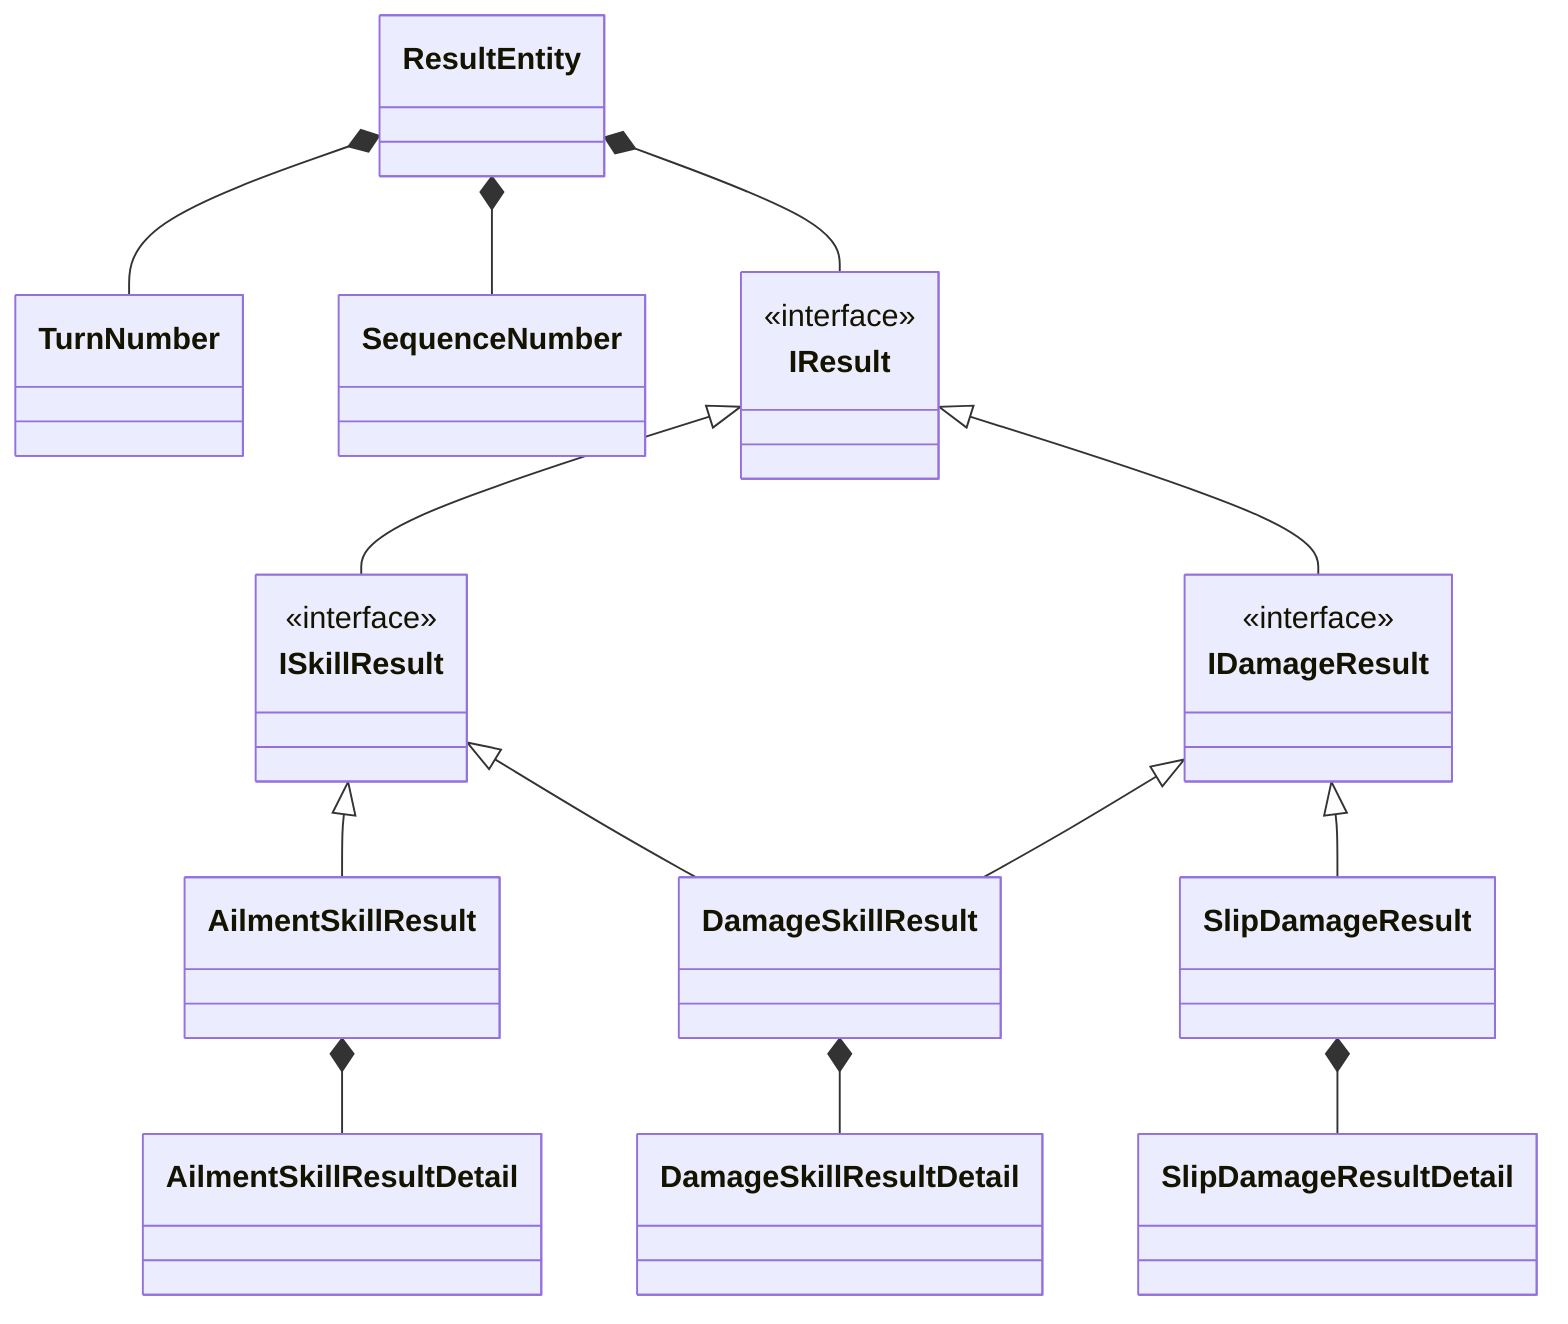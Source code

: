 ﻿classDiagram
    ResultEntity *-- TurnNumber
    ResultEntity *-- SequenceNumber
    ResultEntity *-- IResult
    IResult <|-- ISkillResult
    IResult <|-- IDamageResult
    ISkillResult <|-- AilmentSkillResult
    ISkillResult <|-- DamageSkillResult
    IDamageResult <|-- DamageSkillResult
    IDamageResult <|-- SlipDamageResult
    AilmentSkillResult *-- AilmentSkillResultDetail
    DamageSkillResult *-- DamageSkillResultDetail
    SlipDamageResult *-- SlipDamageResultDetail

    class ResultEntity {
    }

    class TurnNumber {
    }
    
    class SequenceNumber {
    }

    class IResult {
        <<interface>>
    }

    class ISkillResult {
        <<interface>>
    }

    class IDamageResult {
        <<interface>>
    }

    class AilmentSkillResult {
    }

    class AilmentSkillResultDetail {
    }

    class DamageSkillResult {
    }
    
    class DamageSkillResultDetail {
    }
    
    class SlipDamageResult{
    }
    
    class SlipDamageResultDetail {
    }
